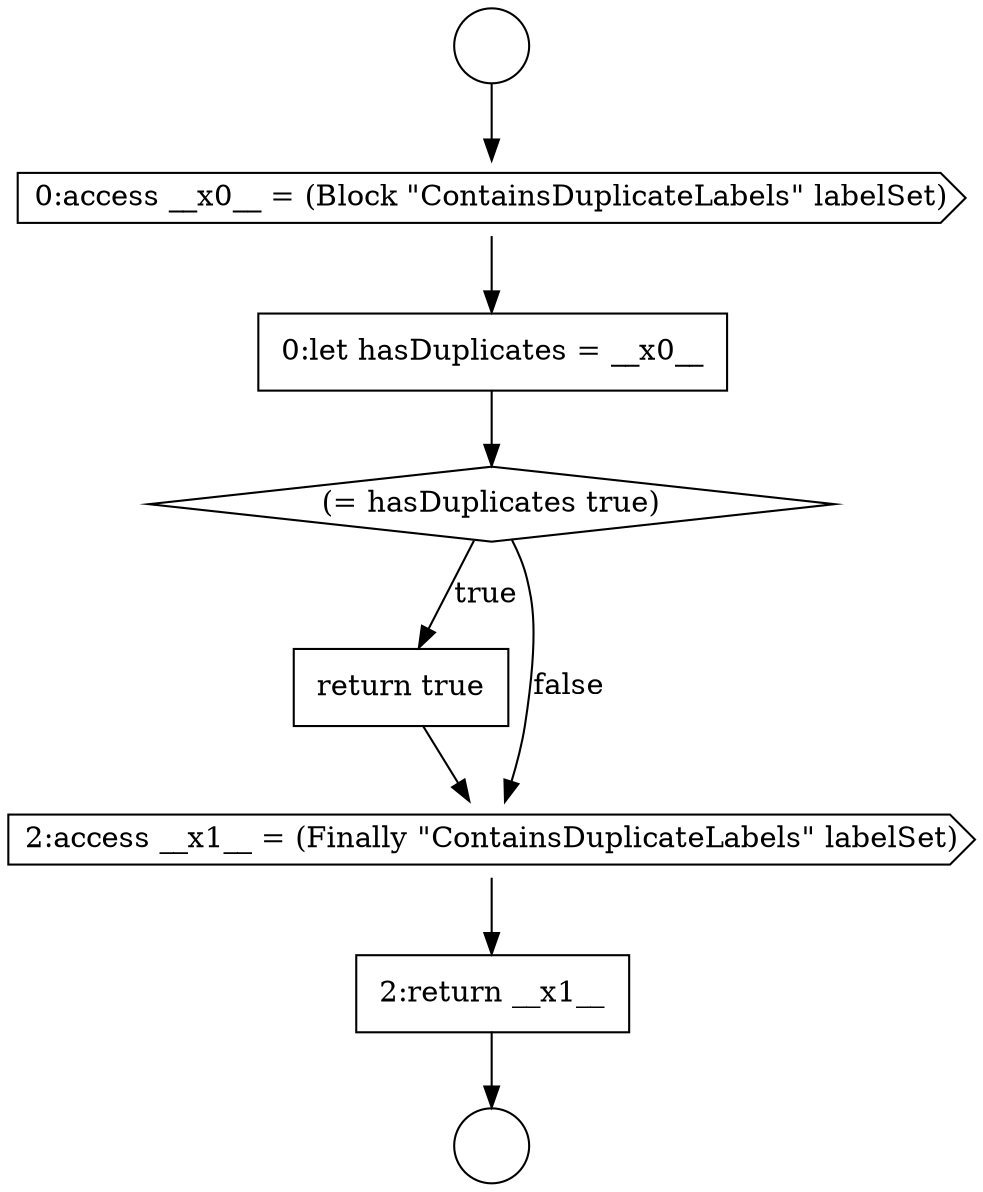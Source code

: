 digraph {
  node7798 [shape=none, margin=0, label=<<font color="black">
    <table border="0" cellborder="1" cellspacing="0" cellpadding="10">
      <tr><td align="left">return true</td></tr>
    </table>
  </font>> color="black" fillcolor="white" style=filled]
  node7793 [shape=circle label=" " color="black" fillcolor="white" style=filled]
  node7794 [shape=circle label=" " color="black" fillcolor="white" style=filled]
  node7799 [shape=cds, label=<<font color="black">2:access __x1__ = (Finally &quot;ContainsDuplicateLabels&quot; labelSet)</font>> color="black" fillcolor="white" style=filled]
  node7796 [shape=none, margin=0, label=<<font color="black">
    <table border="0" cellborder="1" cellspacing="0" cellpadding="10">
      <tr><td align="left">0:let hasDuplicates = __x0__</td></tr>
    </table>
  </font>> color="black" fillcolor="white" style=filled]
  node7797 [shape=diamond, label=<<font color="black">(= hasDuplicates true)</font>> color="black" fillcolor="white" style=filled]
  node7795 [shape=cds, label=<<font color="black">0:access __x0__ = (Block &quot;ContainsDuplicateLabels&quot; labelSet)</font>> color="black" fillcolor="white" style=filled]
  node7800 [shape=none, margin=0, label=<<font color="black">
    <table border="0" cellborder="1" cellspacing="0" cellpadding="10">
      <tr><td align="left">2:return __x1__</td></tr>
    </table>
  </font>> color="black" fillcolor="white" style=filled]
  node7797 -> node7798 [label=<<font color="black">true</font>> color="black"]
  node7797 -> node7799 [label=<<font color="black">false</font>> color="black"]
  node7796 -> node7797 [ color="black"]
  node7798 -> node7799 [ color="black"]
  node7793 -> node7795 [ color="black"]
  node7795 -> node7796 [ color="black"]
  node7799 -> node7800 [ color="black"]
  node7800 -> node7794 [ color="black"]
}
